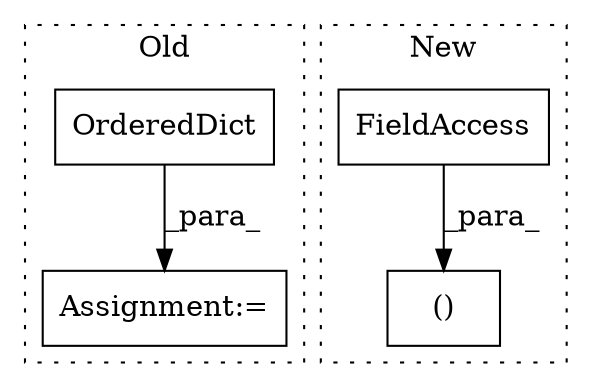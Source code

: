 digraph G {
subgraph cluster0 {
1 [label="OrderedDict" a="32" s="9937,10422" l="12,1" shape="box"];
3 [label="Assignment:=" a="7" s="9936" l="1" shape="box"];
label = "Old";
style="dotted";
}
subgraph cluster1 {
2 [label="()" a="106" s="9884" l="114" shape="box"];
4 [label="FieldAccess" a="22" s="9927" l="29" shape="box"];
label = "New";
style="dotted";
}
1 -> 3 [label="_para_"];
4 -> 2 [label="_para_"];
}